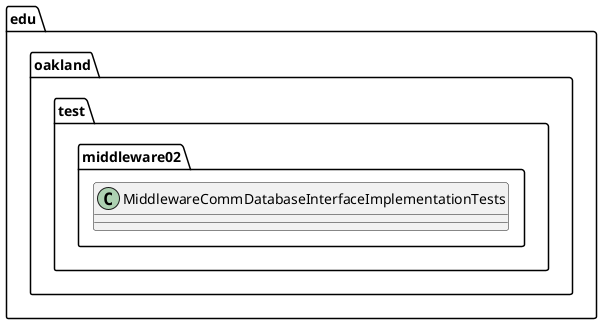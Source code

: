 @startuml MiddlewareCommDatabaseInterfaceImplementationTests

package edu.oakland.test.middleware02 {
    class MiddlewareCommDatabaseInterfaceImplementationTests {

    }
}

@enduml